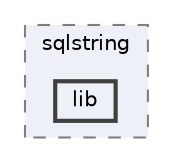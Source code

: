 digraph "lib"
{
 // INTERACTIVE_SVG=YES
 // LATEX_PDF_SIZE
  bgcolor="transparent";
  edge [fontname=Helvetica,fontsize=10,labelfontname=Helvetica,labelfontsize=10];
  node [fontname=Helvetica,fontsize=10,shape=box,height=0.2,width=0.4];
  compound=true
  subgraph clusterdir_14d3250b9e018be022e29b4414817697 {
    graph [ bgcolor="#edf0f7", pencolor="grey50", label="sqlstring", fontname=Helvetica,fontsize=10 style="filled,dashed", URL="dir_14d3250b9e018be022e29b4414817697.html",tooltip=""]
  dir_c233c8f592afc0a84d993cfb8bb63fc7 [label="lib", fillcolor="#edf0f7", color="grey25", style="filled,bold", URL="dir_c233c8f592afc0a84d993cfb8bb63fc7.html",tooltip=""];
  }
}
